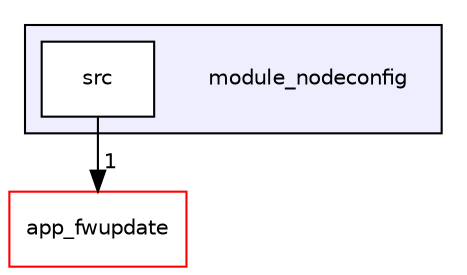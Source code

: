 digraph "module_nodeconfig" {
  compound=true
  node [ fontsize="10", fontname="Helvetica"];
  edge [ labelfontsize="10", labelfontname="Helvetica"];
  subgraph clusterdir_5e3bd0868581beb4216a5f0e249602c3 {
    graph [ bgcolor="#eeeeff", pencolor="black", label="" URL="dir_5e3bd0868581beb4216a5f0e249602c3.html"];
    dir_5e3bd0868581beb4216a5f0e249602c3 [shape=plaintext label="module_nodeconfig"];
    dir_66e383a044820ce3614fac1b6736f29c [shape=box label="src" color="black" fillcolor="white" style="filled" URL="dir_66e383a044820ce3614fac1b6736f29c.html"];
  }
  dir_80ad02bd1604af057bf01085492eb5da [shape=box label="app_fwupdate" fillcolor="white" style="filled" color="red" URL="dir_80ad02bd1604af057bf01085492eb5da.html"];
  dir_66e383a044820ce3614fac1b6736f29c->dir_80ad02bd1604af057bf01085492eb5da [headlabel="1", labeldistance=1.5 headhref="dir_000006_000000.html"];
}
